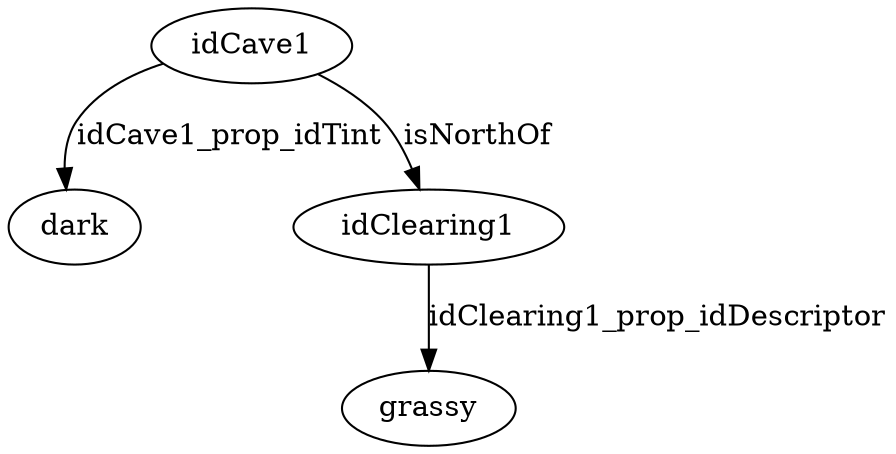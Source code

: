 strict digraph  {
idCave1 [node_type=entity_node, root=root];
dark;
idClearing1;
grassy;
idCave1 -> dark  [edge_type=property, label=idCave1_prop_idTint];
idCave1 -> idClearing1  [edge_type=relationship, label=isNorthOf];
idClearing1 -> grassy  [edge_type=property, label=idClearing1_prop_idDescriptor];
}
